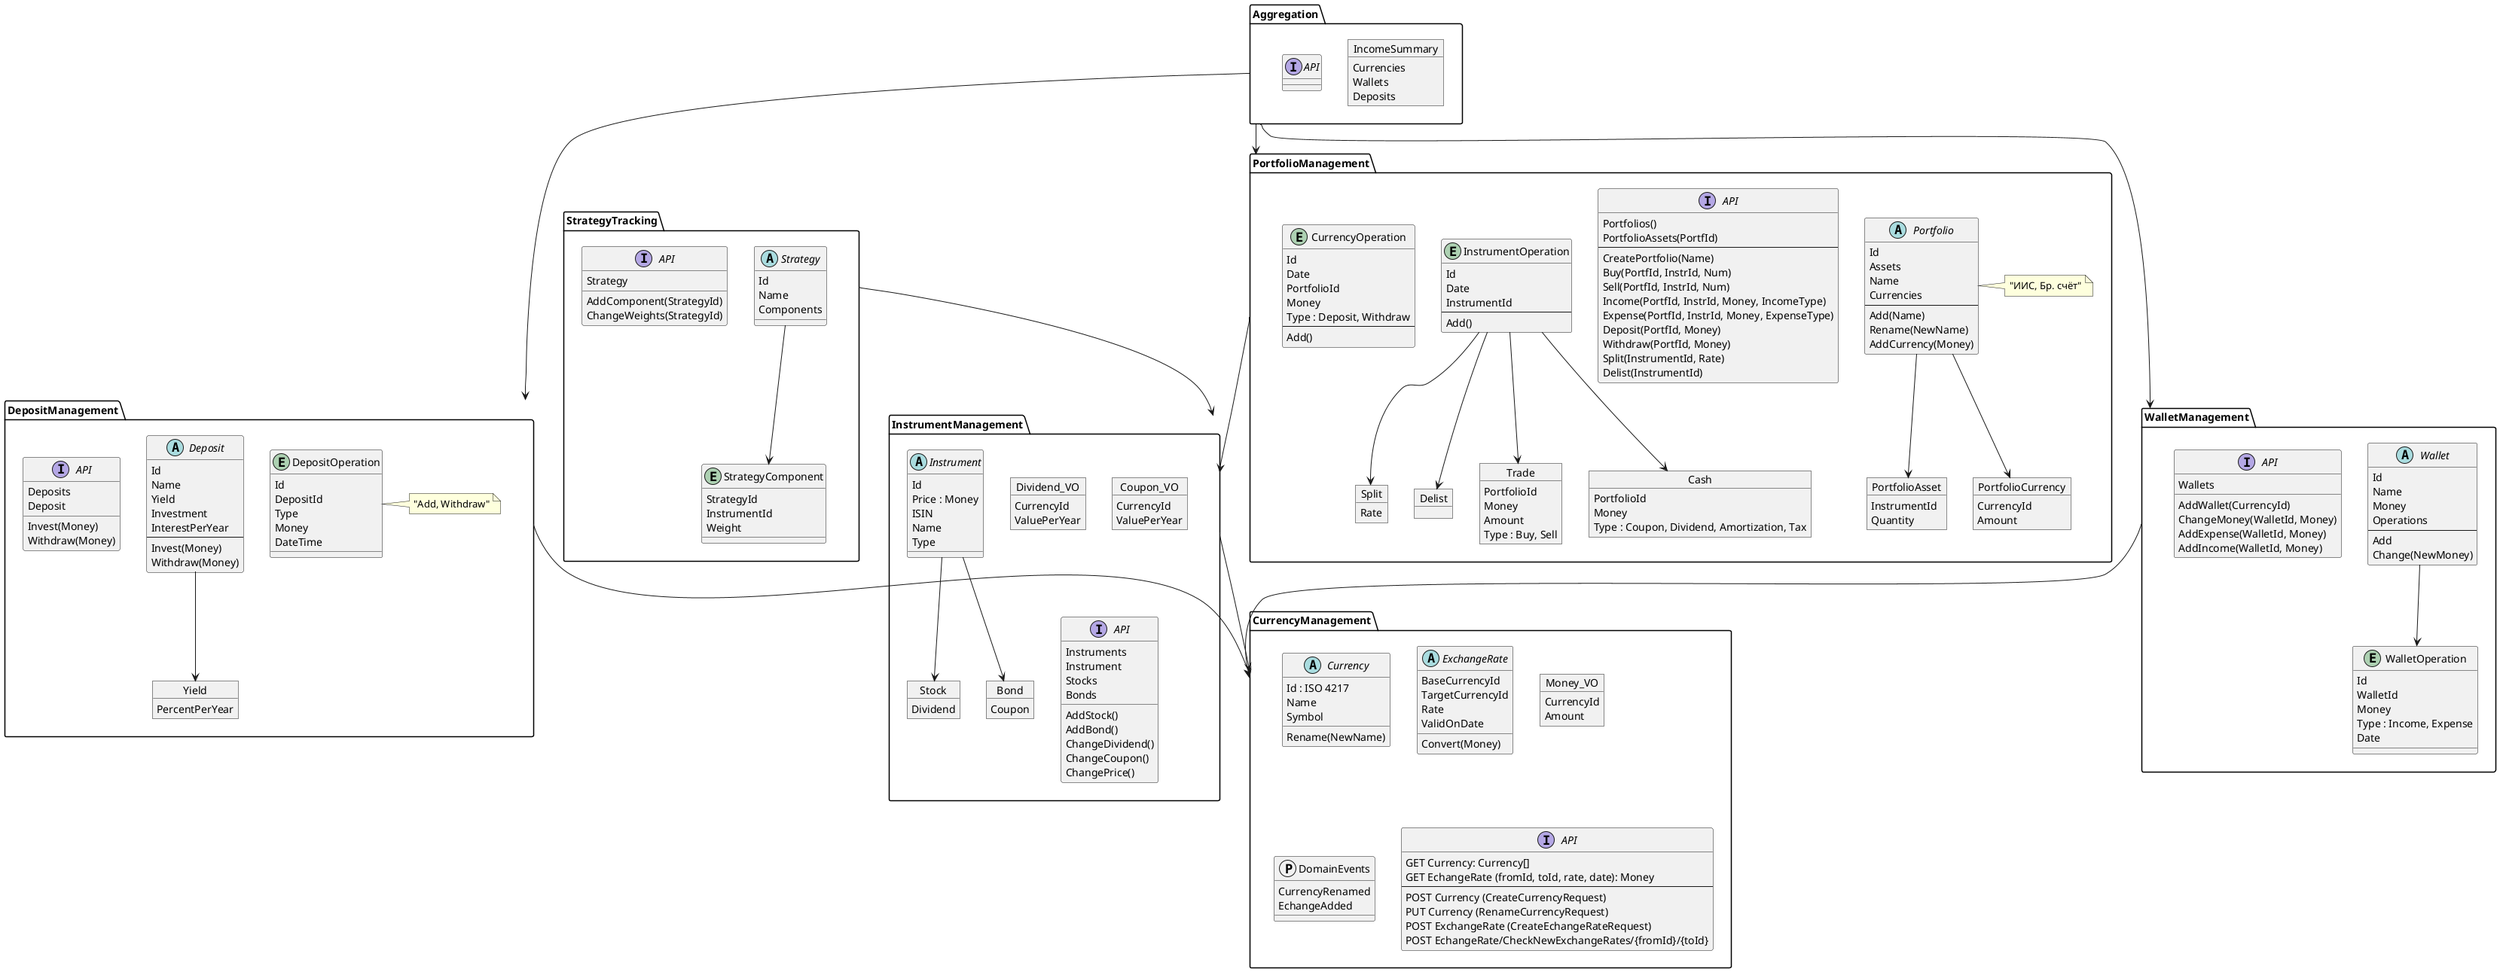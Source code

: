 @startuml Domain
allowmixing

package Aggregation {
    object IncomeSummary{
        Currencies
        Wallets
        Deposits
    }

    interface API {

    }
}

package PortfolioManagement {
    abstract Portfolio {
        Id
        Assets
        Name
        Currencies
        --
        Add(Name)
        Rename(NewName)
        AddCurrency(Money)
    }
    note right of Portfolio : "ИИС, Бр. счёт"

    object PortfolioAsset {
        InstrumentId
        Quantity
    }

    Portfolio --> PortfolioAsset

    object PortfolioCurrency {
        CurrencyId
        Amount
    }

    Portfolio --> PortfolioCurrency
    
    interface API {
        Portfolios()
        PortfolioAssets(PortfId)
        --
        CreatePortfolio(Name)
        Buy(PortfId, InstrId, Num)
        Sell(PortfId, InstrId, Num)
        Income(PortfId, InstrId, Money, IncomeType)
        Expense(PortfId, InstrId, Money, ExpenseType)
        Deposit(PortfId, Money)
        Withdraw(PortfId, Money)
        Split(InstrumentId, Rate)
        Delist(InstrumentId)
    }

    Entity InstrumentOperation {
        Id
        Date
        InstrumentId
        --
        Add()
    }

    Entity CurrencyOperation {
        Id
        Date
        PortfolioId
        Money
        Type : Deposit, Withdraw
        --
        Add()
    }

    object Trade {
        PortfolioId
        Money
        Amount
        Type : Buy, Sell
    }

    object Cash {
        PortfolioId
        Money
        Type : Coupon, Dividend, Amortization, Tax
    }


    object Split {
        Rate
    }

    object Delist {
    }
    
    InstrumentOperation --> Trade
    InstrumentOperation --> Cash
    InstrumentOperation --> Split
    InstrumentOperation --> Delist
}

package CurrencyManagement {
    abstract Currency {
        Id : ISO 4217
        Name
        Symbol
        Rename(NewName)
    }

    abstract ExchangeRate {
        BaseCurrencyId
        TargetCurrencyId
        Rate
        ValidOnDate
        Convert(Money)
    }

    object Money_VO {
        CurrencyId
        Amount
    }

    protocol DomainEvents {
        CurrencyRenamed
        EchangeAdded
    }

    interface API {
        GET Currency: Currency[]
        GET EchangeRate (fromId, toId, rate, date): Money 
        --
        POST Currency (CreateCurrencyRequest)
        PUT Currency (RenameCurrencyRequest)
        POST ExchangeRate (CreateEchangeRateRequest)
        POST EchangeRate/CheckNewExchangeRates/{fromId}/{toId}
    }
}

package WalletManagement {
    abstract Wallet {
        Id
        Name
        Money
        Operations
        --
        Add
        Change(NewMoney)
    }

    entity WalletOperation {
        Id
        WalletId
        Money
        Type : Income, Expense
        Date
    }

    interface API {
        Wallets
        AddWallet(CurrencyId)
        ChangeMoney(WalletId, Money)
        AddExpense(WalletId, Money)
        AddIncome(WalletId, Money)
    }

    Wallet --> WalletOperation
}

package StrategyTracking {
    abstract Strategy {
        Id
        Name
        Components
    }

    entity StrategyComponent {
        StrategyId
        InstrumentId
        Weight
    }

    Strategy --> StrategyComponent

    interface API {
        Strategy
        AddComponent(StrategyId)
        ChangeWeights(StrategyId)
    }
}

package InstrumentManagement {

    abstract Instrument {
        Id
        Price : Money
        ISIN
        Name
        Type
    }
    object Stock {
        Dividend
    }

    object Bond {
        Coupon
    }

    object Dividend_VO {
        CurrencyId
        ValuePerYear
    }

    object Coupon_VO {
        CurrencyId
        ValuePerYear
    }

    Instrument --> Stock
    Instrument --> Bond

    interface API {
        Instruments
        Instrument
        Stocks
        Bonds
        AddStock()
        AddBond()
        ChangeDividend()
        ChangeCoupon()
        ChangePrice()
    }
}

package DepositManagement {
    abstract Deposit {
        Id
        Name
        Yield
        Investment
        InterestPerYear
        --
        Invest(Money)
        Withdraw(Money)
    }

    entity DepositOperation {
        Id
        DepositId
        Type
        Money
        DateTime
    }
    note right of DepositOperation : "Add, Withdraw"

    object Yield {
        PercentPerYear
    }

    Deposit --> Yield

    interface API {
        Deposits
        Deposit
        Invest(Money)
        Withdraw(Money)
    }
}

InstrumentManagement --> CurrencyManagement
PortfolioManagement --> InstrumentManagement
StrategyTracking --> InstrumentManagement
WalletManagement --> CurrencyManagement
DepositManagement --> CurrencyManagement
Aggregation --> WalletManagement
Aggregation --> PortfolioManagement
Aggregation --> DepositManagement
@enduml

